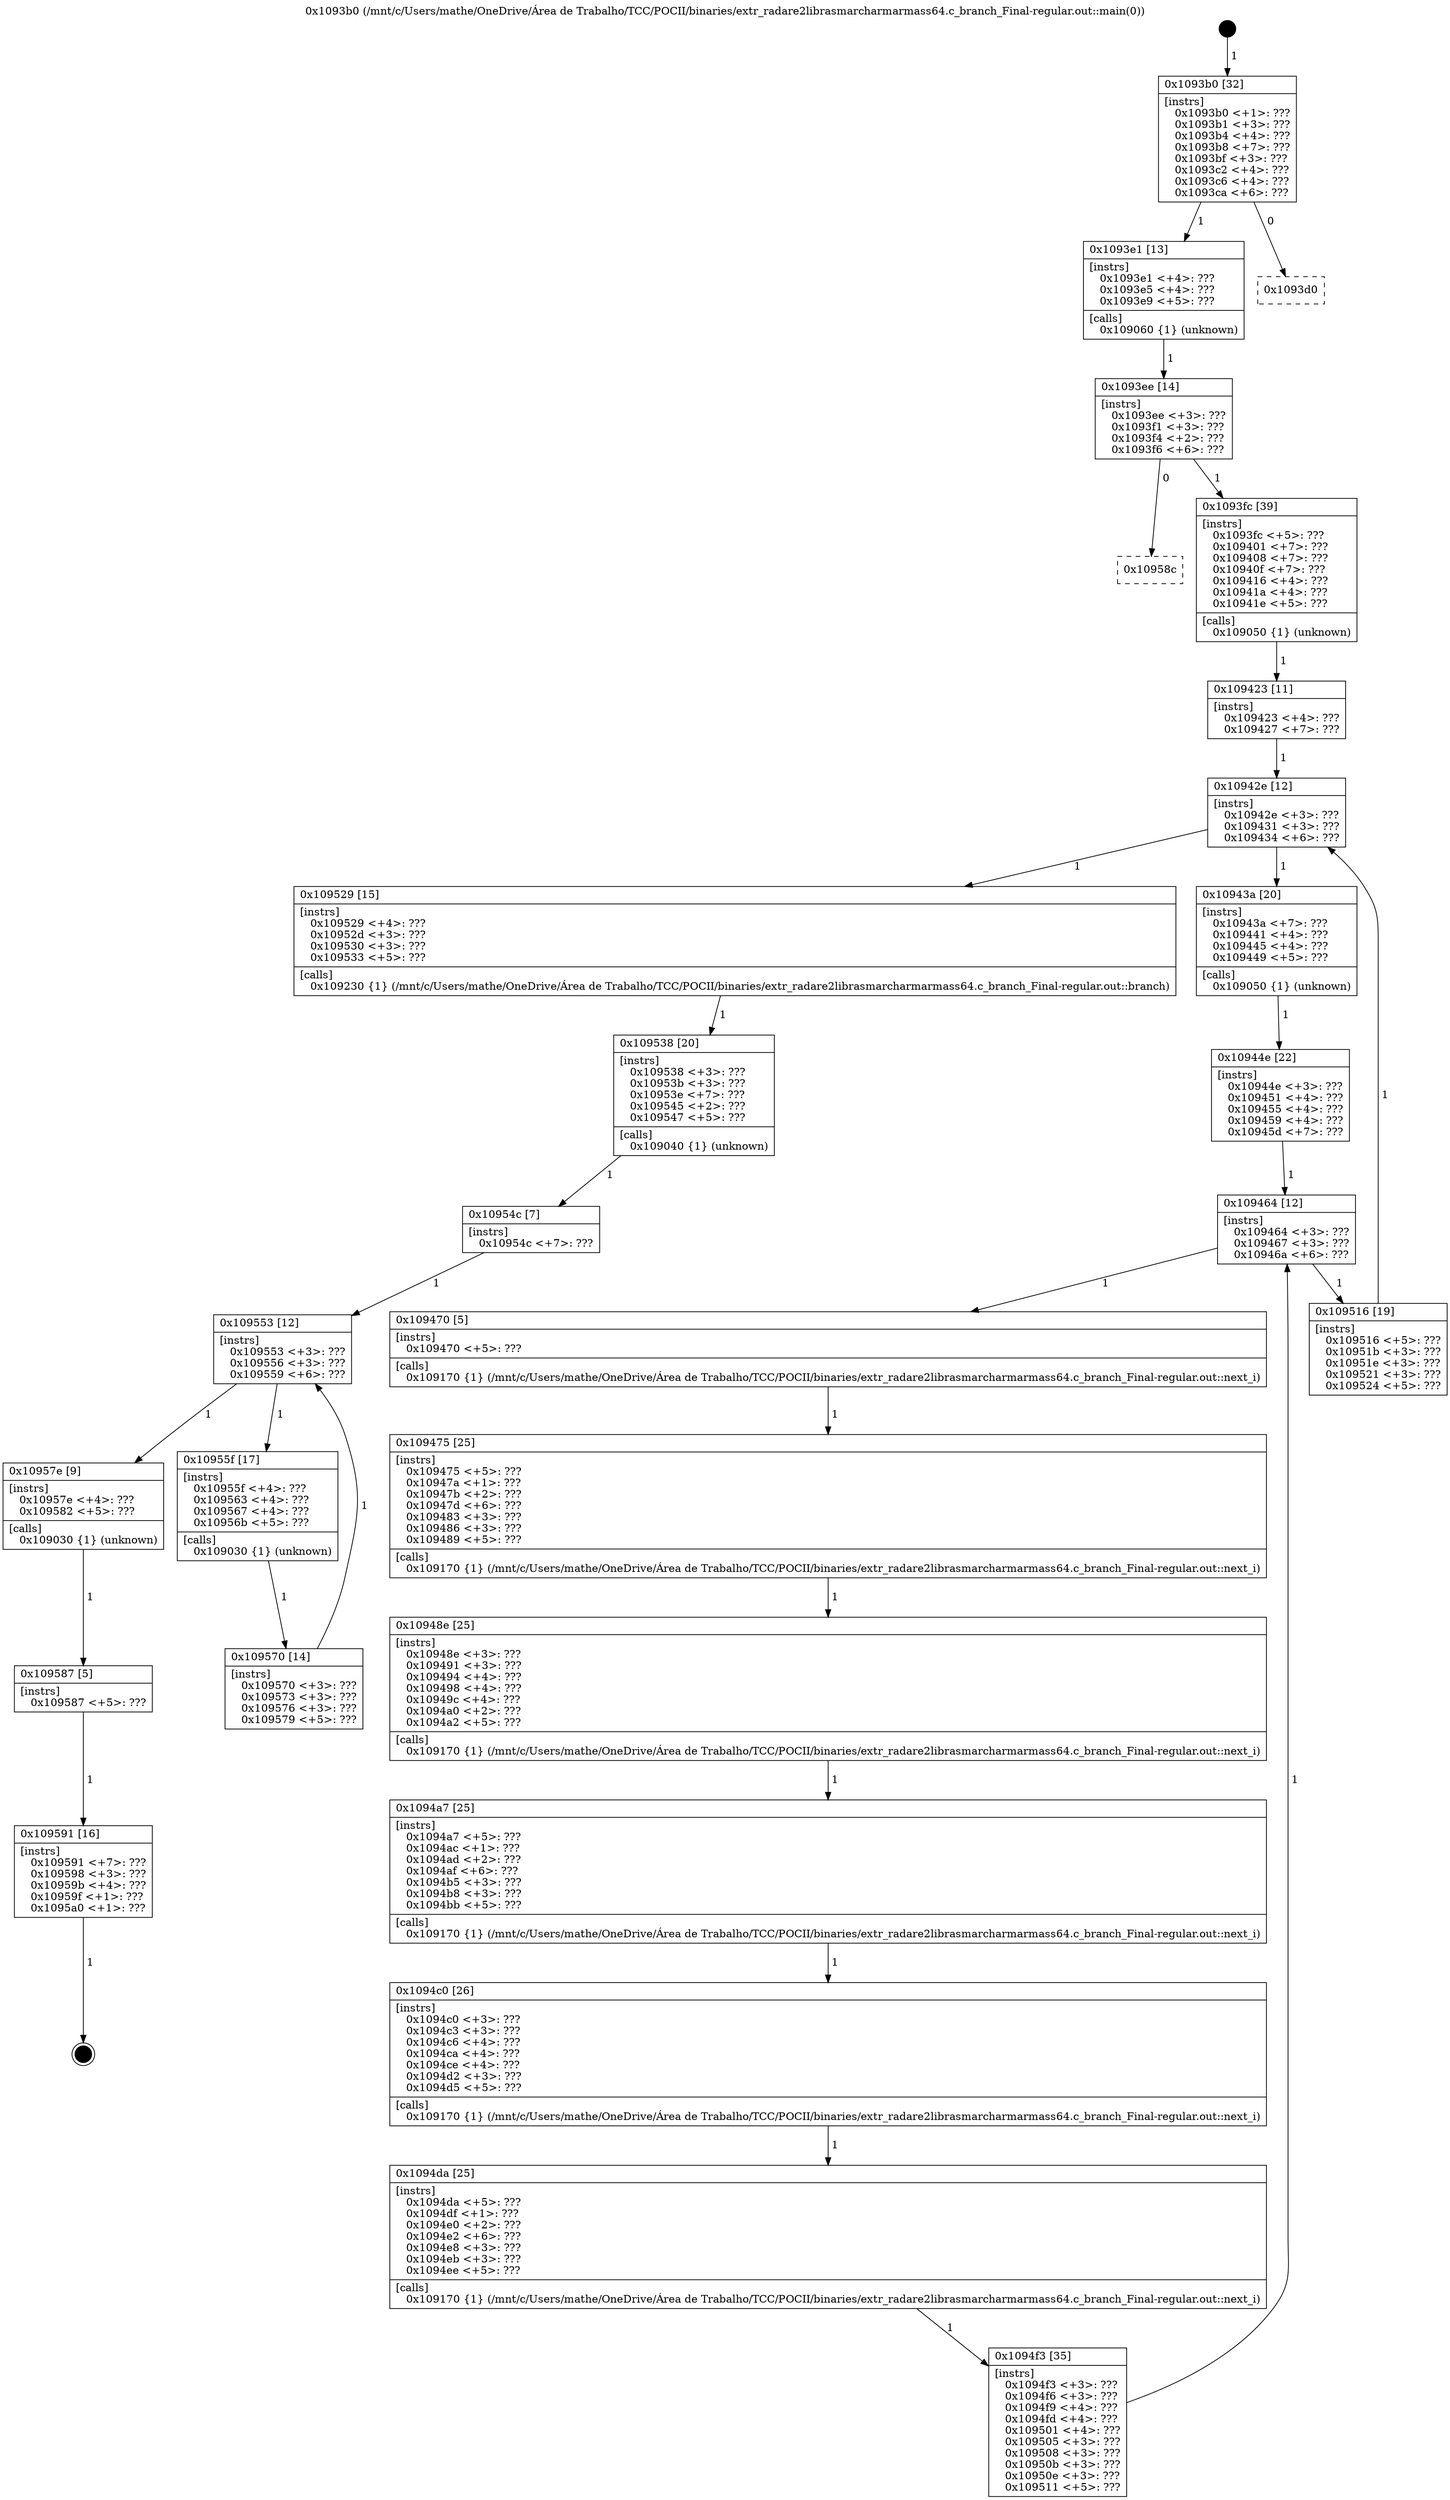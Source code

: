 digraph "0x1093b0" {
  label = "0x1093b0 (/mnt/c/Users/mathe/OneDrive/Área de Trabalho/TCC/POCII/binaries/extr_radare2librasmarcharmarmass64.c_branch_Final-regular.out::main(0))"
  labelloc = "t"
  node[shape=record]

  Entry [label="",width=0.3,height=0.3,shape=circle,fillcolor=black,style=filled]
  "0x1093b0" [label="{
     0x1093b0 [32]\l
     | [instrs]\l
     &nbsp;&nbsp;0x1093b0 \<+1\>: ???\l
     &nbsp;&nbsp;0x1093b1 \<+3\>: ???\l
     &nbsp;&nbsp;0x1093b4 \<+4\>: ???\l
     &nbsp;&nbsp;0x1093b8 \<+7\>: ???\l
     &nbsp;&nbsp;0x1093bf \<+3\>: ???\l
     &nbsp;&nbsp;0x1093c2 \<+4\>: ???\l
     &nbsp;&nbsp;0x1093c6 \<+4\>: ???\l
     &nbsp;&nbsp;0x1093ca \<+6\>: ???\l
  }"]
  "0x1093e1" [label="{
     0x1093e1 [13]\l
     | [instrs]\l
     &nbsp;&nbsp;0x1093e1 \<+4\>: ???\l
     &nbsp;&nbsp;0x1093e5 \<+4\>: ???\l
     &nbsp;&nbsp;0x1093e9 \<+5\>: ???\l
     | [calls]\l
     &nbsp;&nbsp;0x109060 \{1\} (unknown)\l
  }"]
  "0x1093d0" [label="{
     0x1093d0\l
  }", style=dashed]
  "0x1093ee" [label="{
     0x1093ee [14]\l
     | [instrs]\l
     &nbsp;&nbsp;0x1093ee \<+3\>: ???\l
     &nbsp;&nbsp;0x1093f1 \<+3\>: ???\l
     &nbsp;&nbsp;0x1093f4 \<+2\>: ???\l
     &nbsp;&nbsp;0x1093f6 \<+6\>: ???\l
  }"]
  "0x10958c" [label="{
     0x10958c\l
  }", style=dashed]
  "0x1093fc" [label="{
     0x1093fc [39]\l
     | [instrs]\l
     &nbsp;&nbsp;0x1093fc \<+5\>: ???\l
     &nbsp;&nbsp;0x109401 \<+7\>: ???\l
     &nbsp;&nbsp;0x109408 \<+7\>: ???\l
     &nbsp;&nbsp;0x10940f \<+7\>: ???\l
     &nbsp;&nbsp;0x109416 \<+4\>: ???\l
     &nbsp;&nbsp;0x10941a \<+4\>: ???\l
     &nbsp;&nbsp;0x10941e \<+5\>: ???\l
     | [calls]\l
     &nbsp;&nbsp;0x109050 \{1\} (unknown)\l
  }"]
  Exit [label="",width=0.3,height=0.3,shape=circle,fillcolor=black,style=filled,peripheries=2]
  "0x10942e" [label="{
     0x10942e [12]\l
     | [instrs]\l
     &nbsp;&nbsp;0x10942e \<+3\>: ???\l
     &nbsp;&nbsp;0x109431 \<+3\>: ???\l
     &nbsp;&nbsp;0x109434 \<+6\>: ???\l
  }"]
  "0x109529" [label="{
     0x109529 [15]\l
     | [instrs]\l
     &nbsp;&nbsp;0x109529 \<+4\>: ???\l
     &nbsp;&nbsp;0x10952d \<+3\>: ???\l
     &nbsp;&nbsp;0x109530 \<+3\>: ???\l
     &nbsp;&nbsp;0x109533 \<+5\>: ???\l
     | [calls]\l
     &nbsp;&nbsp;0x109230 \{1\} (/mnt/c/Users/mathe/OneDrive/Área de Trabalho/TCC/POCII/binaries/extr_radare2librasmarcharmarmass64.c_branch_Final-regular.out::branch)\l
  }"]
  "0x10943a" [label="{
     0x10943a [20]\l
     | [instrs]\l
     &nbsp;&nbsp;0x10943a \<+7\>: ???\l
     &nbsp;&nbsp;0x109441 \<+4\>: ???\l
     &nbsp;&nbsp;0x109445 \<+4\>: ???\l
     &nbsp;&nbsp;0x109449 \<+5\>: ???\l
     | [calls]\l
     &nbsp;&nbsp;0x109050 \{1\} (unknown)\l
  }"]
  "0x109464" [label="{
     0x109464 [12]\l
     | [instrs]\l
     &nbsp;&nbsp;0x109464 \<+3\>: ???\l
     &nbsp;&nbsp;0x109467 \<+3\>: ???\l
     &nbsp;&nbsp;0x10946a \<+6\>: ???\l
  }"]
  "0x109516" [label="{
     0x109516 [19]\l
     | [instrs]\l
     &nbsp;&nbsp;0x109516 \<+5\>: ???\l
     &nbsp;&nbsp;0x10951b \<+3\>: ???\l
     &nbsp;&nbsp;0x10951e \<+3\>: ???\l
     &nbsp;&nbsp;0x109521 \<+3\>: ???\l
     &nbsp;&nbsp;0x109524 \<+5\>: ???\l
  }"]
  "0x109470" [label="{
     0x109470 [5]\l
     | [instrs]\l
     &nbsp;&nbsp;0x109470 \<+5\>: ???\l
     | [calls]\l
     &nbsp;&nbsp;0x109170 \{1\} (/mnt/c/Users/mathe/OneDrive/Área de Trabalho/TCC/POCII/binaries/extr_radare2librasmarcharmarmass64.c_branch_Final-regular.out::next_i)\l
  }"]
  "0x109475" [label="{
     0x109475 [25]\l
     | [instrs]\l
     &nbsp;&nbsp;0x109475 \<+5\>: ???\l
     &nbsp;&nbsp;0x10947a \<+1\>: ???\l
     &nbsp;&nbsp;0x10947b \<+2\>: ???\l
     &nbsp;&nbsp;0x10947d \<+6\>: ???\l
     &nbsp;&nbsp;0x109483 \<+3\>: ???\l
     &nbsp;&nbsp;0x109486 \<+3\>: ???\l
     &nbsp;&nbsp;0x109489 \<+5\>: ???\l
     | [calls]\l
     &nbsp;&nbsp;0x109170 \{1\} (/mnt/c/Users/mathe/OneDrive/Área de Trabalho/TCC/POCII/binaries/extr_radare2librasmarcharmarmass64.c_branch_Final-regular.out::next_i)\l
  }"]
  "0x10948e" [label="{
     0x10948e [25]\l
     | [instrs]\l
     &nbsp;&nbsp;0x10948e \<+3\>: ???\l
     &nbsp;&nbsp;0x109491 \<+3\>: ???\l
     &nbsp;&nbsp;0x109494 \<+4\>: ???\l
     &nbsp;&nbsp;0x109498 \<+4\>: ???\l
     &nbsp;&nbsp;0x10949c \<+4\>: ???\l
     &nbsp;&nbsp;0x1094a0 \<+2\>: ???\l
     &nbsp;&nbsp;0x1094a2 \<+5\>: ???\l
     | [calls]\l
     &nbsp;&nbsp;0x109170 \{1\} (/mnt/c/Users/mathe/OneDrive/Área de Trabalho/TCC/POCII/binaries/extr_radare2librasmarcharmarmass64.c_branch_Final-regular.out::next_i)\l
  }"]
  "0x1094a7" [label="{
     0x1094a7 [25]\l
     | [instrs]\l
     &nbsp;&nbsp;0x1094a7 \<+5\>: ???\l
     &nbsp;&nbsp;0x1094ac \<+1\>: ???\l
     &nbsp;&nbsp;0x1094ad \<+2\>: ???\l
     &nbsp;&nbsp;0x1094af \<+6\>: ???\l
     &nbsp;&nbsp;0x1094b5 \<+3\>: ???\l
     &nbsp;&nbsp;0x1094b8 \<+3\>: ???\l
     &nbsp;&nbsp;0x1094bb \<+5\>: ???\l
     | [calls]\l
     &nbsp;&nbsp;0x109170 \{1\} (/mnt/c/Users/mathe/OneDrive/Área de Trabalho/TCC/POCII/binaries/extr_radare2librasmarcharmarmass64.c_branch_Final-regular.out::next_i)\l
  }"]
  "0x1094c0" [label="{
     0x1094c0 [26]\l
     | [instrs]\l
     &nbsp;&nbsp;0x1094c0 \<+3\>: ???\l
     &nbsp;&nbsp;0x1094c3 \<+3\>: ???\l
     &nbsp;&nbsp;0x1094c6 \<+4\>: ???\l
     &nbsp;&nbsp;0x1094ca \<+4\>: ???\l
     &nbsp;&nbsp;0x1094ce \<+4\>: ???\l
     &nbsp;&nbsp;0x1094d2 \<+3\>: ???\l
     &nbsp;&nbsp;0x1094d5 \<+5\>: ???\l
     | [calls]\l
     &nbsp;&nbsp;0x109170 \{1\} (/mnt/c/Users/mathe/OneDrive/Área de Trabalho/TCC/POCII/binaries/extr_radare2librasmarcharmarmass64.c_branch_Final-regular.out::next_i)\l
  }"]
  "0x1094da" [label="{
     0x1094da [25]\l
     | [instrs]\l
     &nbsp;&nbsp;0x1094da \<+5\>: ???\l
     &nbsp;&nbsp;0x1094df \<+1\>: ???\l
     &nbsp;&nbsp;0x1094e0 \<+2\>: ???\l
     &nbsp;&nbsp;0x1094e2 \<+6\>: ???\l
     &nbsp;&nbsp;0x1094e8 \<+3\>: ???\l
     &nbsp;&nbsp;0x1094eb \<+3\>: ???\l
     &nbsp;&nbsp;0x1094ee \<+5\>: ???\l
     | [calls]\l
     &nbsp;&nbsp;0x109170 \{1\} (/mnt/c/Users/mathe/OneDrive/Área de Trabalho/TCC/POCII/binaries/extr_radare2librasmarcharmarmass64.c_branch_Final-regular.out::next_i)\l
  }"]
  "0x1094f3" [label="{
     0x1094f3 [35]\l
     | [instrs]\l
     &nbsp;&nbsp;0x1094f3 \<+3\>: ???\l
     &nbsp;&nbsp;0x1094f6 \<+3\>: ???\l
     &nbsp;&nbsp;0x1094f9 \<+4\>: ???\l
     &nbsp;&nbsp;0x1094fd \<+4\>: ???\l
     &nbsp;&nbsp;0x109501 \<+4\>: ???\l
     &nbsp;&nbsp;0x109505 \<+3\>: ???\l
     &nbsp;&nbsp;0x109508 \<+3\>: ???\l
     &nbsp;&nbsp;0x10950b \<+3\>: ???\l
     &nbsp;&nbsp;0x10950e \<+3\>: ???\l
     &nbsp;&nbsp;0x109511 \<+5\>: ???\l
  }"]
  "0x10944e" [label="{
     0x10944e [22]\l
     | [instrs]\l
     &nbsp;&nbsp;0x10944e \<+3\>: ???\l
     &nbsp;&nbsp;0x109451 \<+4\>: ???\l
     &nbsp;&nbsp;0x109455 \<+4\>: ???\l
     &nbsp;&nbsp;0x109459 \<+4\>: ???\l
     &nbsp;&nbsp;0x10945d \<+7\>: ???\l
  }"]
  "0x109591" [label="{
     0x109591 [16]\l
     | [instrs]\l
     &nbsp;&nbsp;0x109591 \<+7\>: ???\l
     &nbsp;&nbsp;0x109598 \<+3\>: ???\l
     &nbsp;&nbsp;0x10959b \<+4\>: ???\l
     &nbsp;&nbsp;0x10959f \<+1\>: ???\l
     &nbsp;&nbsp;0x1095a0 \<+1\>: ???\l
  }"]
  "0x109423" [label="{
     0x109423 [11]\l
     | [instrs]\l
     &nbsp;&nbsp;0x109423 \<+4\>: ???\l
     &nbsp;&nbsp;0x109427 \<+7\>: ???\l
  }"]
  "0x109538" [label="{
     0x109538 [20]\l
     | [instrs]\l
     &nbsp;&nbsp;0x109538 \<+3\>: ???\l
     &nbsp;&nbsp;0x10953b \<+3\>: ???\l
     &nbsp;&nbsp;0x10953e \<+7\>: ???\l
     &nbsp;&nbsp;0x109545 \<+2\>: ???\l
     &nbsp;&nbsp;0x109547 \<+5\>: ???\l
     | [calls]\l
     &nbsp;&nbsp;0x109040 \{1\} (unknown)\l
  }"]
  "0x109553" [label="{
     0x109553 [12]\l
     | [instrs]\l
     &nbsp;&nbsp;0x109553 \<+3\>: ???\l
     &nbsp;&nbsp;0x109556 \<+3\>: ???\l
     &nbsp;&nbsp;0x109559 \<+6\>: ???\l
  }"]
  "0x10957e" [label="{
     0x10957e [9]\l
     | [instrs]\l
     &nbsp;&nbsp;0x10957e \<+4\>: ???\l
     &nbsp;&nbsp;0x109582 \<+5\>: ???\l
     | [calls]\l
     &nbsp;&nbsp;0x109030 \{1\} (unknown)\l
  }"]
  "0x10955f" [label="{
     0x10955f [17]\l
     | [instrs]\l
     &nbsp;&nbsp;0x10955f \<+4\>: ???\l
     &nbsp;&nbsp;0x109563 \<+4\>: ???\l
     &nbsp;&nbsp;0x109567 \<+4\>: ???\l
     &nbsp;&nbsp;0x10956b \<+5\>: ???\l
     | [calls]\l
     &nbsp;&nbsp;0x109030 \{1\} (unknown)\l
  }"]
  "0x109570" [label="{
     0x109570 [14]\l
     | [instrs]\l
     &nbsp;&nbsp;0x109570 \<+3\>: ???\l
     &nbsp;&nbsp;0x109573 \<+3\>: ???\l
     &nbsp;&nbsp;0x109576 \<+3\>: ???\l
     &nbsp;&nbsp;0x109579 \<+5\>: ???\l
  }"]
  "0x10954c" [label="{
     0x10954c [7]\l
     | [instrs]\l
     &nbsp;&nbsp;0x10954c \<+7\>: ???\l
  }"]
  "0x109587" [label="{
     0x109587 [5]\l
     | [instrs]\l
     &nbsp;&nbsp;0x109587 \<+5\>: ???\l
  }"]
  Entry -> "0x1093b0" [label=" 1"]
  "0x1093b0" -> "0x1093e1" [label=" 1"]
  "0x1093b0" -> "0x1093d0" [label=" 0"]
  "0x1093e1" -> "0x1093ee" [label=" 1"]
  "0x1093ee" -> "0x10958c" [label=" 0"]
  "0x1093ee" -> "0x1093fc" [label=" 1"]
  "0x109591" -> Exit [label=" 1"]
  "0x1093fc" -> "0x109423" [label=" 1"]
  "0x10942e" -> "0x109529" [label=" 1"]
  "0x10942e" -> "0x10943a" [label=" 1"]
  "0x10943a" -> "0x10944e" [label=" 1"]
  "0x109464" -> "0x109516" [label=" 1"]
  "0x109464" -> "0x109470" [label=" 1"]
  "0x109470" -> "0x109475" [label=" 1"]
  "0x109475" -> "0x10948e" [label=" 1"]
  "0x10948e" -> "0x1094a7" [label=" 1"]
  "0x1094a7" -> "0x1094c0" [label=" 1"]
  "0x1094c0" -> "0x1094da" [label=" 1"]
  "0x1094da" -> "0x1094f3" [label=" 1"]
  "0x10944e" -> "0x109464" [label=" 1"]
  "0x1094f3" -> "0x109464" [label=" 1"]
  "0x109587" -> "0x109591" [label=" 1"]
  "0x109423" -> "0x10942e" [label=" 1"]
  "0x109516" -> "0x10942e" [label=" 1"]
  "0x109529" -> "0x109538" [label=" 1"]
  "0x109538" -> "0x10954c" [label=" 1"]
  "0x109553" -> "0x10957e" [label=" 1"]
  "0x109553" -> "0x10955f" [label=" 1"]
  "0x10955f" -> "0x109570" [label=" 1"]
  "0x10954c" -> "0x109553" [label=" 1"]
  "0x109570" -> "0x109553" [label=" 1"]
  "0x10957e" -> "0x109587" [label=" 1"]
}

